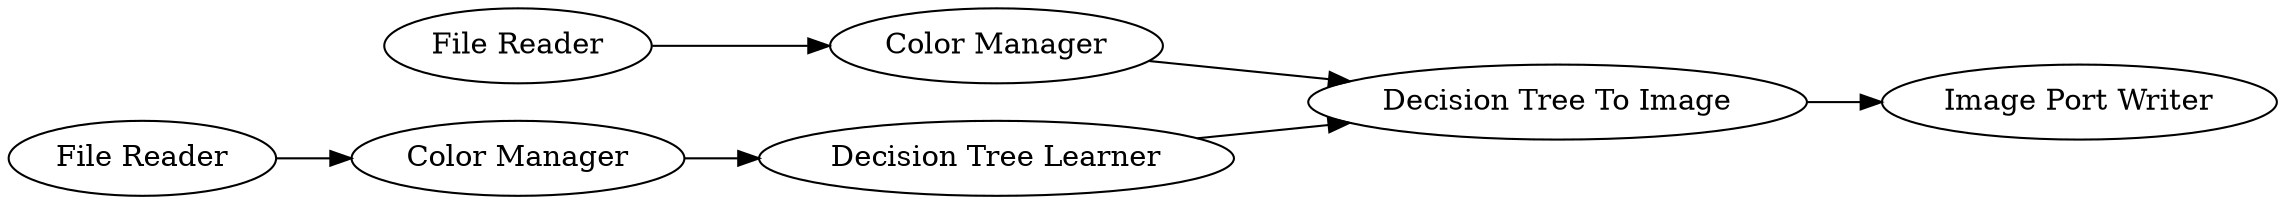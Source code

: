 digraph {
	4 -> 5
	6 -> 1
	5 -> 1
	1 -> 7
	2 -> 4
	3 -> 6
	5 [label="Decision Tree Learner"]
	1 [label="Decision Tree To Image"]
	7 [label="Image Port Writer"]
	4 [label="Color Manager"]
	6 [label="Color Manager"]
	3 [label="File Reader"]
	2 [label="File Reader"]
	rankdir=LR
}
